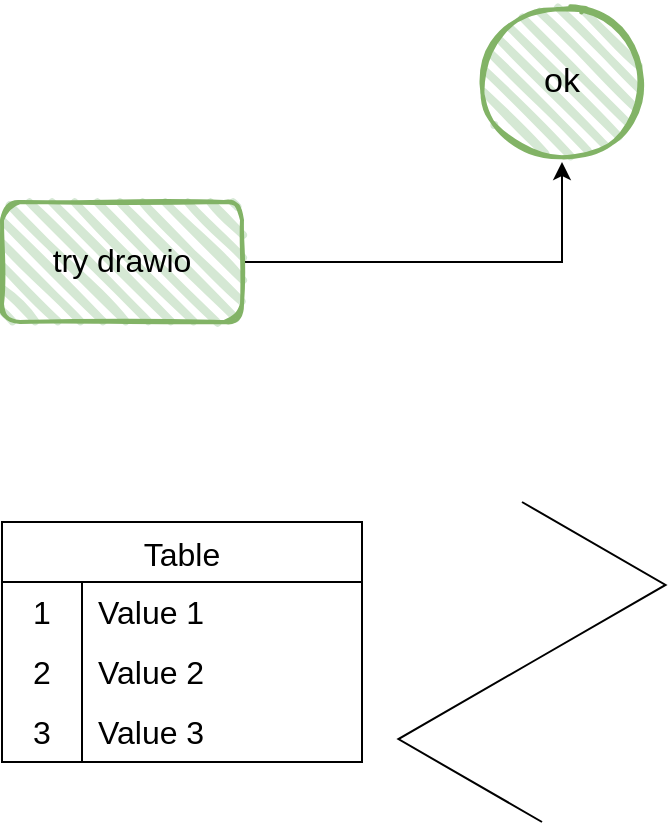 <mxfile version="21.0.2" type="github">
  <diagram name="第 1 页" id="HHWFeLramyUCQ_Vl56Fm">
    <mxGraphModel dx="820" dy="532" grid="1" gridSize="10" guides="1" tooltips="1" connect="1" arrows="1" fold="1" page="1" pageScale="1" pageWidth="827" pageHeight="1169" math="0" shadow="0">
      <root>
        <mxCell id="0" />
        <mxCell id="1" parent="0" />
        <mxCell id="XM_YgAgVdN1IRujbANw_-3" value="" style="edgeStyle=orthogonalEdgeStyle;rounded=0;orthogonalLoop=1;jettySize=auto;html=1;" edge="1" parent="1" source="XM_YgAgVdN1IRujbANw_-1" target="XM_YgAgVdN1IRujbANw_-2">
          <mxGeometry relative="1" as="geometry" />
        </mxCell>
        <mxCell id="XM_YgAgVdN1IRujbANw_-1" value="&lt;font style=&quot;font-size: 16px;&quot;&gt;try drawio&lt;/font&gt;" style="rounded=1;whiteSpace=wrap;html=1;strokeWidth=2;fillWeight=4;hachureGap=8;hachureAngle=45;fillColor=#d5e8d4;sketch=1;strokeColor=#82b366;fontSize=17;" vertex="1" parent="1">
          <mxGeometry x="160" y="180" width="120" height="60" as="geometry" />
        </mxCell>
        <mxCell id="XM_YgAgVdN1IRujbANw_-2" value="ok&lt;br&gt;" style="ellipse;whiteSpace=wrap;html=1;fontSize=17;fillColor=#d5e8d4;strokeColor=#82b366;rounded=1;strokeWidth=2;fillWeight=4;hachureGap=8;hachureAngle=45;sketch=1;" vertex="1" parent="1">
          <mxGeometry x="400" y="80" width="80" height="80" as="geometry" />
        </mxCell>
        <mxCell id="XM_YgAgVdN1IRujbANw_-4" value="Table" style="shape=table;startSize=30;container=1;collapsible=0;childLayout=tableLayout;fixedRows=1;rowLines=0;fontStyle=0;strokeColor=default;fontSize=16;" vertex="1" parent="1">
          <mxGeometry x="160" y="340" width="180" height="120" as="geometry" />
        </mxCell>
        <mxCell id="XM_YgAgVdN1IRujbANw_-5" value="" style="shape=tableRow;horizontal=0;startSize=0;swimlaneHead=0;swimlaneBody=0;top=0;left=0;bottom=0;right=0;collapsible=0;dropTarget=0;fillColor=none;points=[[0,0.5],[1,0.5]];portConstraint=eastwest;strokeColor=inherit;fontSize=16;" vertex="1" parent="XM_YgAgVdN1IRujbANw_-4">
          <mxGeometry y="30" width="180" height="30" as="geometry" />
        </mxCell>
        <mxCell id="XM_YgAgVdN1IRujbANw_-6" value="1" style="shape=partialRectangle;html=1;whiteSpace=wrap;connectable=0;fillColor=none;top=0;left=0;bottom=0;right=0;overflow=hidden;pointerEvents=1;strokeColor=inherit;fontSize=16;" vertex="1" parent="XM_YgAgVdN1IRujbANw_-5">
          <mxGeometry width="40" height="30" as="geometry">
            <mxRectangle width="40" height="30" as="alternateBounds" />
          </mxGeometry>
        </mxCell>
        <mxCell id="XM_YgAgVdN1IRujbANw_-7" value="Value 1" style="shape=partialRectangle;html=1;whiteSpace=wrap;connectable=0;fillColor=none;top=0;left=0;bottom=0;right=0;align=left;spacingLeft=6;overflow=hidden;strokeColor=inherit;fontSize=16;" vertex="1" parent="XM_YgAgVdN1IRujbANw_-5">
          <mxGeometry x="40" width="140" height="30" as="geometry">
            <mxRectangle width="140" height="30" as="alternateBounds" />
          </mxGeometry>
        </mxCell>
        <mxCell id="XM_YgAgVdN1IRujbANw_-8" value="" style="shape=tableRow;horizontal=0;startSize=0;swimlaneHead=0;swimlaneBody=0;top=0;left=0;bottom=0;right=0;collapsible=0;dropTarget=0;fillColor=none;points=[[0,0.5],[1,0.5]];portConstraint=eastwest;strokeColor=inherit;fontSize=16;" vertex="1" parent="XM_YgAgVdN1IRujbANw_-4">
          <mxGeometry y="60" width="180" height="30" as="geometry" />
        </mxCell>
        <mxCell id="XM_YgAgVdN1IRujbANw_-9" value="2" style="shape=partialRectangle;html=1;whiteSpace=wrap;connectable=0;fillColor=none;top=0;left=0;bottom=0;right=0;overflow=hidden;strokeColor=inherit;fontSize=16;" vertex="1" parent="XM_YgAgVdN1IRujbANw_-8">
          <mxGeometry width="40" height="30" as="geometry">
            <mxRectangle width="40" height="30" as="alternateBounds" />
          </mxGeometry>
        </mxCell>
        <mxCell id="XM_YgAgVdN1IRujbANw_-10" value="Value 2" style="shape=partialRectangle;html=1;whiteSpace=wrap;connectable=0;fillColor=none;top=0;left=0;bottom=0;right=0;align=left;spacingLeft=6;overflow=hidden;strokeColor=inherit;fontSize=16;" vertex="1" parent="XM_YgAgVdN1IRujbANw_-8">
          <mxGeometry x="40" width="140" height="30" as="geometry">
            <mxRectangle width="140" height="30" as="alternateBounds" />
          </mxGeometry>
        </mxCell>
        <mxCell id="XM_YgAgVdN1IRujbANw_-11" value="" style="shape=tableRow;horizontal=0;startSize=0;swimlaneHead=0;swimlaneBody=0;top=0;left=0;bottom=0;right=0;collapsible=0;dropTarget=0;fillColor=none;points=[[0,0.5],[1,0.5]];portConstraint=eastwest;strokeColor=inherit;fontSize=16;" vertex="1" parent="XM_YgAgVdN1IRujbANw_-4">
          <mxGeometry y="90" width="180" height="30" as="geometry" />
        </mxCell>
        <mxCell id="XM_YgAgVdN1IRujbANw_-12" value="3" style="shape=partialRectangle;html=1;whiteSpace=wrap;connectable=0;fillColor=none;top=0;left=0;bottom=0;right=0;overflow=hidden;strokeColor=inherit;fontSize=16;" vertex="1" parent="XM_YgAgVdN1IRujbANw_-11">
          <mxGeometry width="40" height="30" as="geometry">
            <mxRectangle width="40" height="30" as="alternateBounds" />
          </mxGeometry>
        </mxCell>
        <mxCell id="XM_YgAgVdN1IRujbANw_-13" value="Value 3" style="shape=partialRectangle;html=1;whiteSpace=wrap;connectable=0;fillColor=none;top=0;left=0;bottom=0;right=0;align=left;spacingLeft=6;overflow=hidden;strokeColor=inherit;fontSize=16;" vertex="1" parent="XM_YgAgVdN1IRujbANw_-11">
          <mxGeometry x="40" width="140" height="30" as="geometry">
            <mxRectangle width="140" height="30" as="alternateBounds" />
          </mxGeometry>
        </mxCell>
        <mxCell id="XM_YgAgVdN1IRujbANw_-14" value="" style="edgeStyle=isometricEdgeStyle;endArrow=none;html=1;elbow=vertical;rounded=0;" edge="1" parent="1">
          <mxGeometry width="50" height="100" relative="1" as="geometry">
            <mxPoint x="430" y="490" as="sourcePoint" />
            <mxPoint x="420" y="330" as="targetPoint" />
          </mxGeometry>
        </mxCell>
      </root>
    </mxGraphModel>
  </diagram>
</mxfile>
